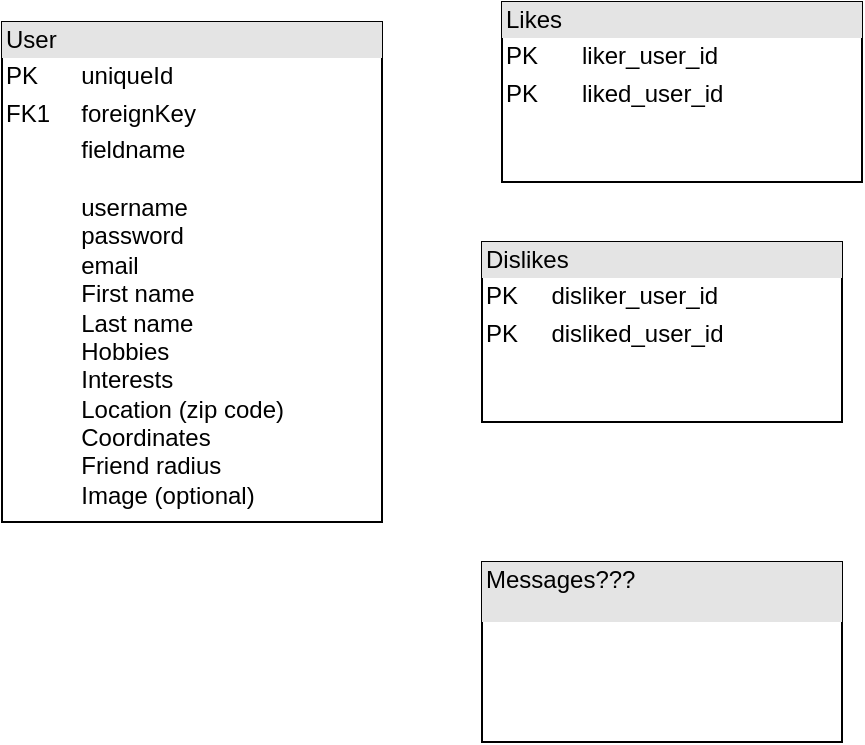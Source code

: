 <mxfile version="14.1.8" type="device"><diagram id="Y0M1u_fm0YAm_-rV4jaz" name="Page-1"><mxGraphModel dx="842" dy="1178" grid="1" gridSize="10" guides="1" tooltips="1" connect="1" arrows="1" fold="1" page="1" pageScale="1" pageWidth="1200" pageHeight="1920" math="0" shadow="0"><root><mxCell id="0"/><mxCell id="1" parent="0"/><mxCell id="L6qRoVuKIH7CoYvrujzc-4" value="&lt;div style=&quot;box-sizing: border-box ; width: 100% ; background: #e4e4e4 ; padding: 2px&quot;&gt;Messages???&amp;nbsp;&lt;table cellpadding=&quot;2&quot; cellspacing=&quot;0&quot; style=&quot;font-size: 1em ; width: 100%&quot;&gt;&lt;tbody&gt;&lt;tr&gt;&lt;td&gt;&lt;/td&gt;&lt;td&gt;&lt;/td&gt;&lt;/tr&gt;&lt;tr&gt;&lt;td&gt;&lt;/td&gt;&lt;td&gt;&lt;/td&gt;&lt;/tr&gt;&lt;tr&gt;&lt;td&gt;&lt;/td&gt;&lt;td&gt;&lt;/td&gt;&lt;/tr&gt;&lt;/tbody&gt;&lt;/table&gt;&lt;/div&gt;" style="verticalAlign=top;align=left;overflow=fill;html=1;" vertex="1" parent="1"><mxGeometry x="400" y="380" width="180" height="90" as="geometry"/></mxCell><mxCell id="L6qRoVuKIH7CoYvrujzc-5" value="&lt;div style=&quot;box-sizing: border-box ; width: 100% ; background: #e4e4e4 ; padding: 2px&quot;&gt;User&lt;/div&gt;&lt;table style=&quot;width: 100% ; font-size: 1em&quot; cellpadding=&quot;2&quot; cellspacing=&quot;0&quot;&gt;&lt;tbody&gt;&lt;tr&gt;&lt;td&gt;PK&lt;/td&gt;&lt;td&gt;uniqueId&lt;/td&gt;&lt;/tr&gt;&lt;tr&gt;&lt;td&gt;FK1&lt;/td&gt;&lt;td&gt;foreignKey&lt;/td&gt;&lt;/tr&gt;&lt;tr&gt;&lt;td&gt;&lt;/td&gt;&lt;td&gt;fieldname&lt;br&gt;&lt;br&gt;username&lt;br&gt;password&lt;br&gt;email&lt;br&gt;First name&lt;br&gt;Last name&lt;br&gt;Hobbies&lt;br&gt;Interests&lt;br&gt;Location (zip code)&lt;br&gt;Coordinates&lt;br&gt;Friend radius&lt;br&gt;Image (optional)&lt;br&gt;&lt;br&gt;&lt;br&gt;&lt;br&gt;&lt;/td&gt;&lt;/tr&gt;&lt;/tbody&gt;&lt;/table&gt;" style="verticalAlign=top;align=left;overflow=fill;html=1;" vertex="1" parent="1"><mxGeometry x="160" y="110" width="190" height="250" as="geometry"/></mxCell><mxCell id="L6qRoVuKIH7CoYvrujzc-6" value="&lt;div style=&quot;box-sizing: border-box ; width: 100% ; background: #e4e4e4 ; padding: 2px&quot;&gt;Likes&lt;/div&gt;&lt;table style=&quot;width: 100% ; font-size: 1em&quot; cellpadding=&quot;2&quot; cellspacing=&quot;0&quot;&gt;&lt;tbody&gt;&lt;tr&gt;&lt;td&gt;PK&lt;/td&gt;&lt;td&gt;liker_user_id&lt;/td&gt;&lt;/tr&gt;&lt;tr&gt;&lt;td&gt;PK&lt;/td&gt;&lt;td&gt;liked_user_id&lt;/td&gt;&lt;/tr&gt;&lt;tr&gt;&lt;td&gt;&lt;/td&gt;&lt;td&gt;&lt;br&gt;&lt;/td&gt;&lt;/tr&gt;&lt;/tbody&gt;&lt;/table&gt;" style="verticalAlign=top;align=left;overflow=fill;html=1;" vertex="1" parent="1"><mxGeometry x="410" y="100" width="180" height="90" as="geometry"/></mxCell><mxCell id="L6qRoVuKIH7CoYvrujzc-7" value="&lt;div style=&quot;box-sizing: border-box ; width: 100% ; background: #e4e4e4 ; padding: 2px&quot;&gt;Dislikes&lt;/div&gt;&lt;table style=&quot;width: 100% ; font-size: 1em&quot; cellpadding=&quot;2&quot; cellspacing=&quot;0&quot;&gt;&lt;tbody&gt;&lt;tr&gt;&lt;td&gt;PK&lt;/td&gt;&lt;td&gt;disliker_user_id&lt;/td&gt;&lt;/tr&gt;&lt;tr&gt;&lt;td&gt;PK&lt;/td&gt;&lt;td&gt;disliked_user_id&lt;/td&gt;&lt;/tr&gt;&lt;tr&gt;&lt;td&gt;&lt;/td&gt;&lt;td&gt;&lt;br&gt;&lt;/td&gt;&lt;/tr&gt;&lt;/tbody&gt;&lt;/table&gt;" style="verticalAlign=top;align=left;overflow=fill;html=1;" vertex="1" parent="1"><mxGeometry x="400" y="220" width="180" height="90" as="geometry"/></mxCell></root></mxGraphModel></diagram></mxfile>